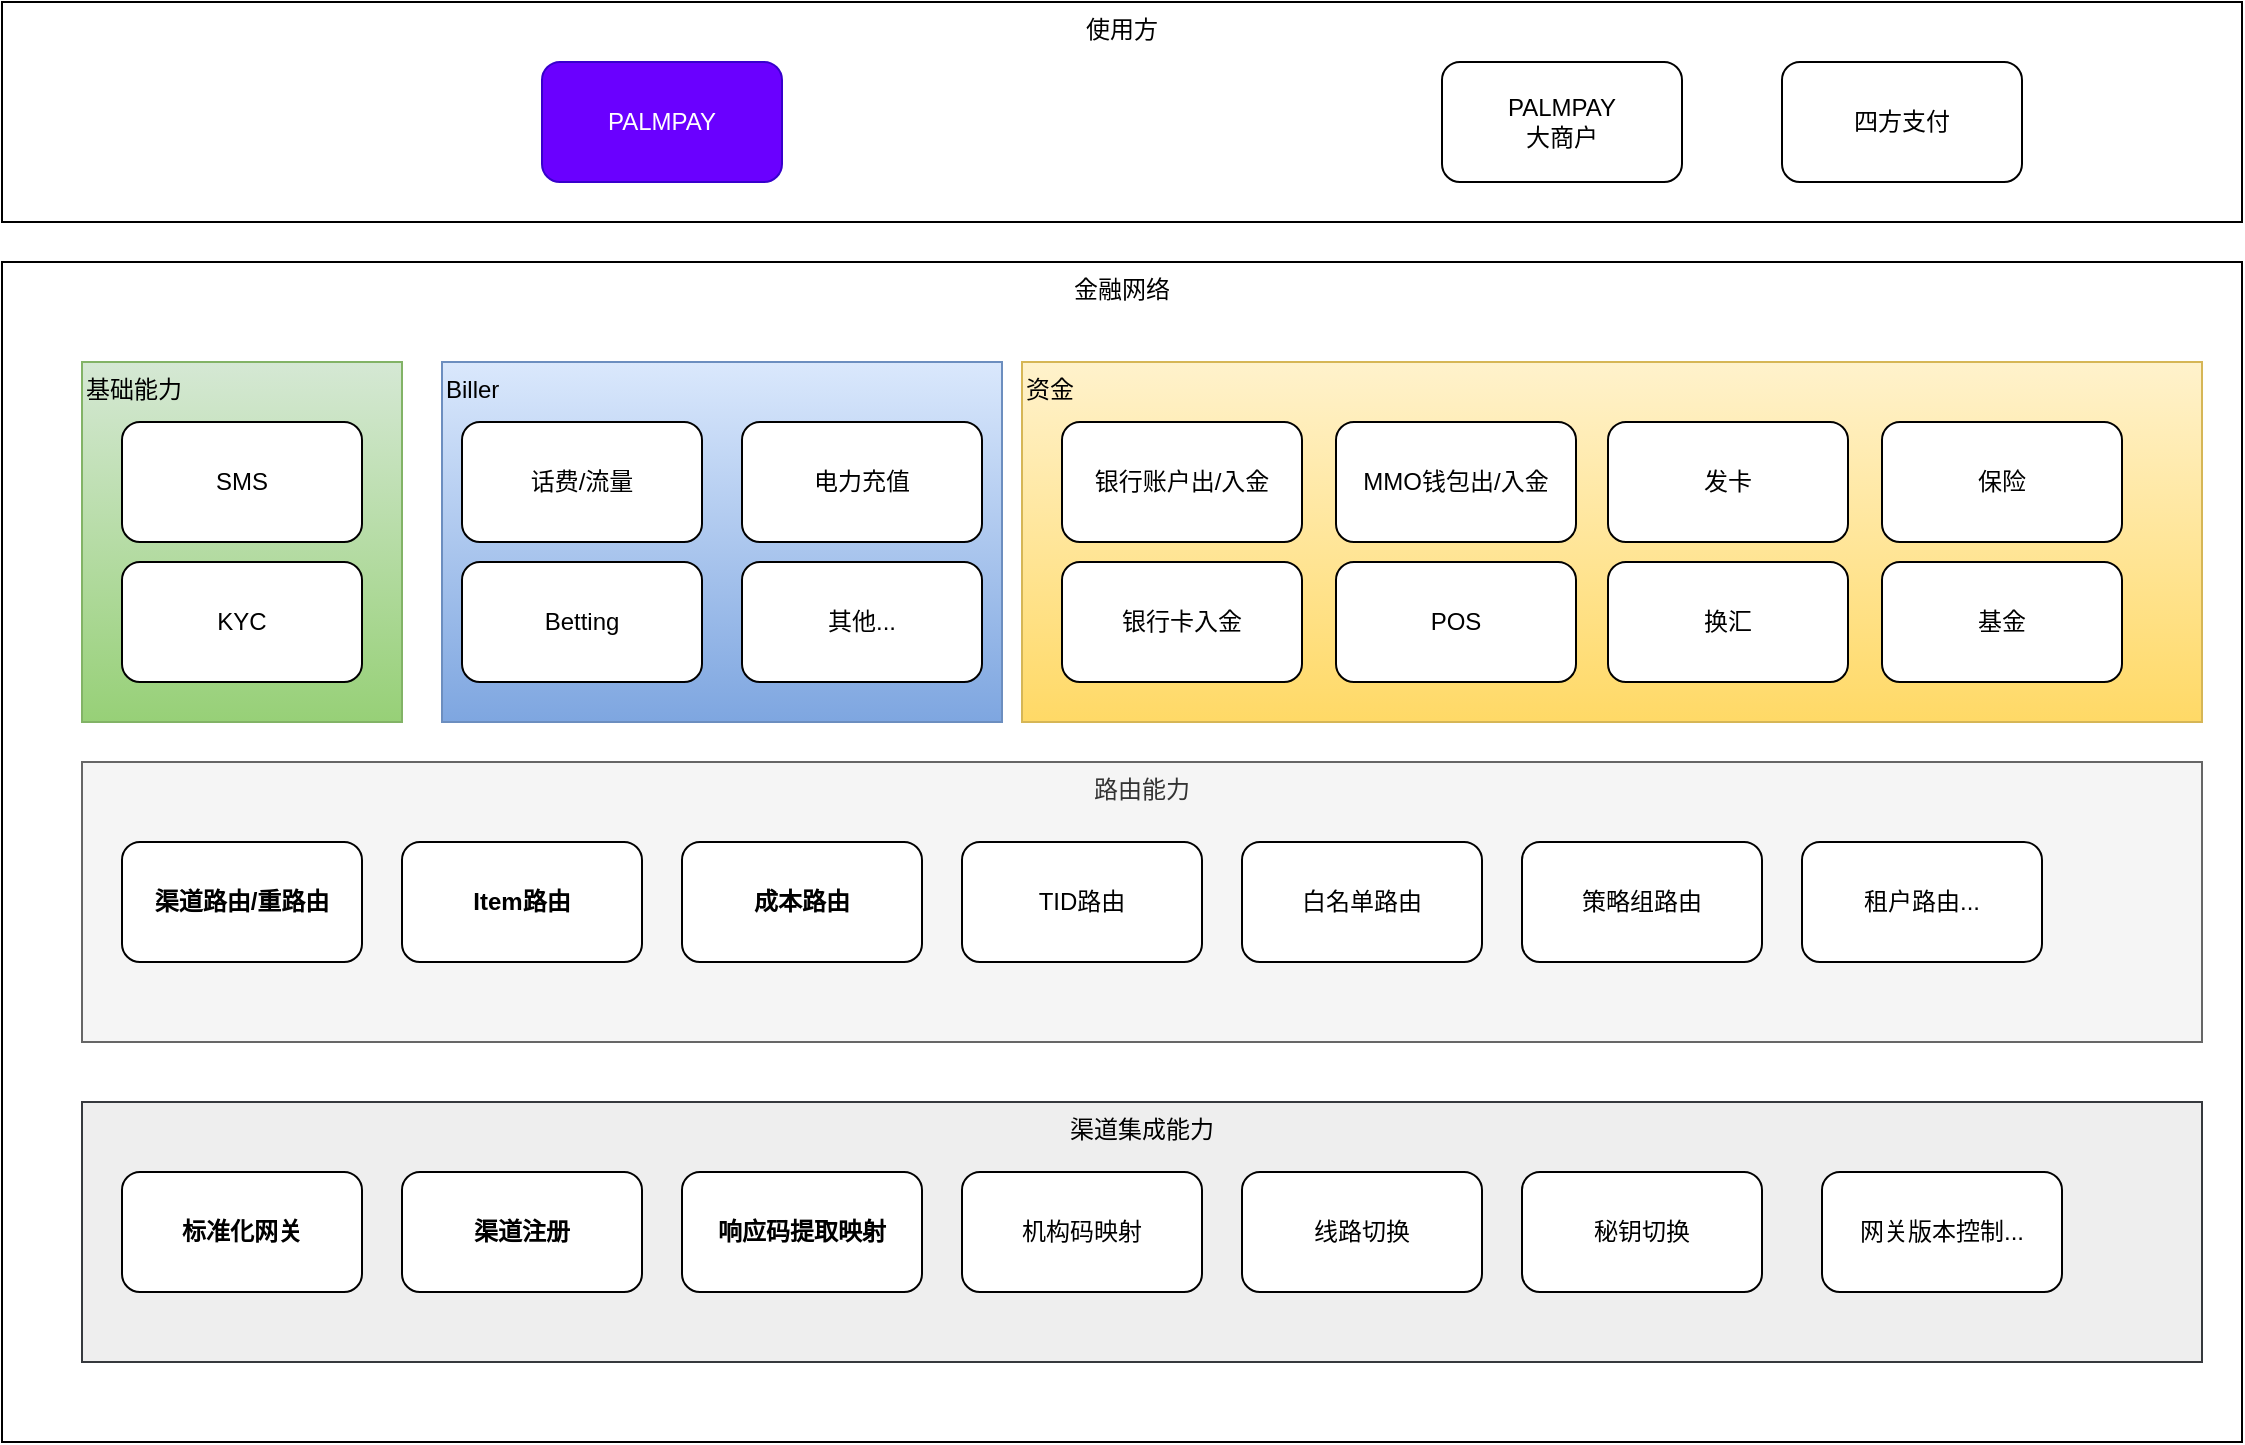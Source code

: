 <mxfile version="23.1.2" type="github">
  <diagram name="Page-1" id="M1yy-GvjyFfZm3IYTepG">
    <mxGraphModel dx="1306" dy="826" grid="1" gridSize="10" guides="1" tooltips="1" connect="1" arrows="1" fold="1" page="1" pageScale="1" pageWidth="827" pageHeight="1169" math="0" shadow="0">
      <root>
        <mxCell id="0" />
        <mxCell id="1" parent="0" />
        <mxCell id="-Y6mkT-v8iXgjHk7GUST-32" value="使用方" style="rounded=0;whiteSpace=wrap;html=1;verticalAlign=top;" vertex="1" parent="1">
          <mxGeometry x="40" y="80" width="1120" height="110" as="geometry" />
        </mxCell>
        <mxCell id="-Y6mkT-v8iXgjHk7GUST-2" value="PALMPAY" style="rounded=1;whiteSpace=wrap;html=1;fillColor=#6a00ff;fontColor=#ffffff;strokeColor=#3700CC;" vertex="1" parent="1">
          <mxGeometry x="310" y="110" width="120" height="60" as="geometry" />
        </mxCell>
        <mxCell id="-Y6mkT-v8iXgjHk7GUST-3" value="PALMPAY&lt;br&gt;大商户" style="rounded=1;whiteSpace=wrap;html=1;" vertex="1" parent="1">
          <mxGeometry x="760" y="110" width="120" height="60" as="geometry" />
        </mxCell>
        <mxCell id="-Y6mkT-v8iXgjHk7GUST-4" value="四方支付" style="rounded=1;whiteSpace=wrap;html=1;" vertex="1" parent="1">
          <mxGeometry x="930" y="110" width="120" height="60" as="geometry" />
        </mxCell>
        <mxCell id="-Y6mkT-v8iXgjHk7GUST-5" value="金融网络" style="rounded=0;whiteSpace=wrap;html=1;verticalAlign=top;align=center;" vertex="1" parent="1">
          <mxGeometry x="40" y="210" width="1120" height="590" as="geometry" />
        </mxCell>
        <mxCell id="-Y6mkT-v8iXgjHk7GUST-6" value="基础能力" style="rounded=0;whiteSpace=wrap;html=1;align=left;verticalAlign=top;fillColor=#d5e8d4;gradientColor=#97d077;strokeColor=#82b366;" vertex="1" parent="1">
          <mxGeometry x="80" y="260" width="160" height="180" as="geometry" />
        </mxCell>
        <mxCell id="-Y6mkT-v8iXgjHk7GUST-7" value="SMS" style="rounded=1;whiteSpace=wrap;html=1;" vertex="1" parent="1">
          <mxGeometry x="100" y="290" width="120" height="60" as="geometry" />
        </mxCell>
        <mxCell id="-Y6mkT-v8iXgjHk7GUST-8" value="KYC" style="rounded=1;whiteSpace=wrap;html=1;" vertex="1" parent="1">
          <mxGeometry x="100" y="360" width="120" height="60" as="geometry" />
        </mxCell>
        <mxCell id="-Y6mkT-v8iXgjHk7GUST-9" value="Biller" style="rounded=0;whiteSpace=wrap;html=1;align=left;verticalAlign=top;fillColor=#dae8fc;gradientColor=#7ea6e0;strokeColor=#6c8ebf;" vertex="1" parent="1">
          <mxGeometry x="260" y="260" width="280" height="180" as="geometry" />
        </mxCell>
        <mxCell id="-Y6mkT-v8iXgjHk7GUST-10" value="资金" style="rounded=0;whiteSpace=wrap;html=1;align=left;verticalAlign=top;fillColor=#fff2cc;gradientColor=#ffd966;strokeColor=#d6b656;" vertex="1" parent="1">
          <mxGeometry x="550" y="260" width="590" height="180" as="geometry" />
        </mxCell>
        <mxCell id="-Y6mkT-v8iXgjHk7GUST-11" value="话费/流量" style="rounded=1;whiteSpace=wrap;html=1;" vertex="1" parent="1">
          <mxGeometry x="270" y="290" width="120" height="60" as="geometry" />
        </mxCell>
        <mxCell id="-Y6mkT-v8iXgjHk7GUST-12" value="Betting" style="rounded=1;whiteSpace=wrap;html=1;" vertex="1" parent="1">
          <mxGeometry x="270" y="360" width="120" height="60" as="geometry" />
        </mxCell>
        <mxCell id="-Y6mkT-v8iXgjHk7GUST-13" value="电力充值" style="rounded=1;whiteSpace=wrap;html=1;" vertex="1" parent="1">
          <mxGeometry x="410" y="290" width="120" height="60" as="geometry" />
        </mxCell>
        <mxCell id="-Y6mkT-v8iXgjHk7GUST-14" value="其他..." style="rounded=1;whiteSpace=wrap;html=1;" vertex="1" parent="1">
          <mxGeometry x="410" y="360" width="120" height="60" as="geometry" />
        </mxCell>
        <mxCell id="-Y6mkT-v8iXgjHk7GUST-15" value="银行账户出/入金" style="rounded=1;whiteSpace=wrap;html=1;" vertex="1" parent="1">
          <mxGeometry x="570" y="290" width="120" height="60" as="geometry" />
        </mxCell>
        <mxCell id="-Y6mkT-v8iXgjHk7GUST-16" value="银行卡入金" style="rounded=1;whiteSpace=wrap;html=1;" vertex="1" parent="1">
          <mxGeometry x="570" y="360" width="120" height="60" as="geometry" />
        </mxCell>
        <mxCell id="-Y6mkT-v8iXgjHk7GUST-17" value="MMO钱包出/入金" style="rounded=1;whiteSpace=wrap;html=1;" vertex="1" parent="1">
          <mxGeometry x="707" y="290" width="120" height="60" as="geometry" />
        </mxCell>
        <mxCell id="-Y6mkT-v8iXgjHk7GUST-18" value="POS" style="rounded=1;whiteSpace=wrap;html=1;" vertex="1" parent="1">
          <mxGeometry x="707" y="360" width="120" height="60" as="geometry" />
        </mxCell>
        <mxCell id="-Y6mkT-v8iXgjHk7GUST-19" value="发卡" style="rounded=1;whiteSpace=wrap;html=1;" vertex="1" parent="1">
          <mxGeometry x="843" y="290" width="120" height="60" as="geometry" />
        </mxCell>
        <mxCell id="-Y6mkT-v8iXgjHk7GUST-20" value="换汇" style="rounded=1;whiteSpace=wrap;html=1;" vertex="1" parent="1">
          <mxGeometry x="843" y="360" width="120" height="60" as="geometry" />
        </mxCell>
        <mxCell id="-Y6mkT-v8iXgjHk7GUST-21" value="保险" style="rounded=1;whiteSpace=wrap;html=1;" vertex="1" parent="1">
          <mxGeometry x="980" y="290" width="120" height="60" as="geometry" />
        </mxCell>
        <mxCell id="-Y6mkT-v8iXgjHk7GUST-22" value="基金" style="rounded=1;whiteSpace=wrap;html=1;" vertex="1" parent="1">
          <mxGeometry x="980" y="360" width="120" height="60" as="geometry" />
        </mxCell>
        <mxCell id="-Y6mkT-v8iXgjHk7GUST-33" value="路由能力" style="rounded=0;whiteSpace=wrap;html=1;verticalAlign=top;fillColor=#f5f5f5;strokeColor=#666666;fontColor=#333333;" vertex="1" parent="1">
          <mxGeometry x="80" y="460" width="1060" height="140" as="geometry" />
        </mxCell>
        <mxCell id="-Y6mkT-v8iXgjHk7GUST-34" value="渠道路由/重路由" style="rounded=1;whiteSpace=wrap;html=1;fontStyle=1" vertex="1" parent="1">
          <mxGeometry x="100" y="500" width="120" height="60" as="geometry" />
        </mxCell>
        <mxCell id="-Y6mkT-v8iXgjHk7GUST-35" value="Item路由" style="rounded=1;whiteSpace=wrap;html=1;fontStyle=1" vertex="1" parent="1">
          <mxGeometry x="240" y="500" width="120" height="60" as="geometry" />
        </mxCell>
        <mxCell id="-Y6mkT-v8iXgjHk7GUST-36" value="成本路由" style="rounded=1;whiteSpace=wrap;html=1;fontStyle=1" vertex="1" parent="1">
          <mxGeometry x="380" y="500" width="120" height="60" as="geometry" />
        </mxCell>
        <mxCell id="-Y6mkT-v8iXgjHk7GUST-37" value="TID路由" style="rounded=1;whiteSpace=wrap;html=1;" vertex="1" parent="1">
          <mxGeometry x="520" y="500" width="120" height="60" as="geometry" />
        </mxCell>
        <mxCell id="-Y6mkT-v8iXgjHk7GUST-38" value="白名单路由" style="rounded=1;whiteSpace=wrap;html=1;" vertex="1" parent="1">
          <mxGeometry x="660" y="500" width="120" height="60" as="geometry" />
        </mxCell>
        <mxCell id="-Y6mkT-v8iXgjHk7GUST-39" value="策略组路由" style="rounded=1;whiteSpace=wrap;html=1;" vertex="1" parent="1">
          <mxGeometry x="800" y="500" width="120" height="60" as="geometry" />
        </mxCell>
        <mxCell id="-Y6mkT-v8iXgjHk7GUST-40" value="租户路由..." style="rounded=1;whiteSpace=wrap;html=1;" vertex="1" parent="1">
          <mxGeometry x="940" y="500" width="120" height="60" as="geometry" />
        </mxCell>
        <mxCell id="-Y6mkT-v8iXgjHk7GUST-41" value="渠道集成能力" style="rounded=0;whiteSpace=wrap;html=1;align=center;verticalAlign=top;fillColor=#eeeeee;strokeColor=#36393d;" vertex="1" parent="1">
          <mxGeometry x="80" y="630" width="1060" height="130" as="geometry" />
        </mxCell>
        <mxCell id="-Y6mkT-v8iXgjHk7GUST-42" value="标准化网关" style="rounded=1;whiteSpace=wrap;html=1;fontStyle=1" vertex="1" parent="1">
          <mxGeometry x="100" y="665" width="120" height="60" as="geometry" />
        </mxCell>
        <mxCell id="-Y6mkT-v8iXgjHk7GUST-43" value="渠道注册" style="rounded=1;whiteSpace=wrap;html=1;fontStyle=1" vertex="1" parent="1">
          <mxGeometry x="240" y="665" width="120" height="60" as="geometry" />
        </mxCell>
        <mxCell id="-Y6mkT-v8iXgjHk7GUST-44" value="响应码提取映射" style="rounded=1;whiteSpace=wrap;html=1;fontStyle=1" vertex="1" parent="1">
          <mxGeometry x="380" y="665" width="120" height="60" as="geometry" />
        </mxCell>
        <mxCell id="-Y6mkT-v8iXgjHk7GUST-45" value="机构码映射" style="rounded=1;whiteSpace=wrap;html=1;" vertex="1" parent="1">
          <mxGeometry x="520" y="665" width="120" height="60" as="geometry" />
        </mxCell>
        <mxCell id="-Y6mkT-v8iXgjHk7GUST-46" value="线路切换" style="rounded=1;whiteSpace=wrap;html=1;" vertex="1" parent="1">
          <mxGeometry x="660" y="665" width="120" height="60" as="geometry" />
        </mxCell>
        <mxCell id="-Y6mkT-v8iXgjHk7GUST-47" value="秘钥切换" style="rounded=1;whiteSpace=wrap;html=1;" vertex="1" parent="1">
          <mxGeometry x="800" y="665" width="120" height="60" as="geometry" />
        </mxCell>
        <mxCell id="-Y6mkT-v8iXgjHk7GUST-48" value="网关版本控制..." style="rounded=1;whiteSpace=wrap;html=1;" vertex="1" parent="1">
          <mxGeometry x="950" y="665" width="120" height="60" as="geometry" />
        </mxCell>
      </root>
    </mxGraphModel>
  </diagram>
</mxfile>
